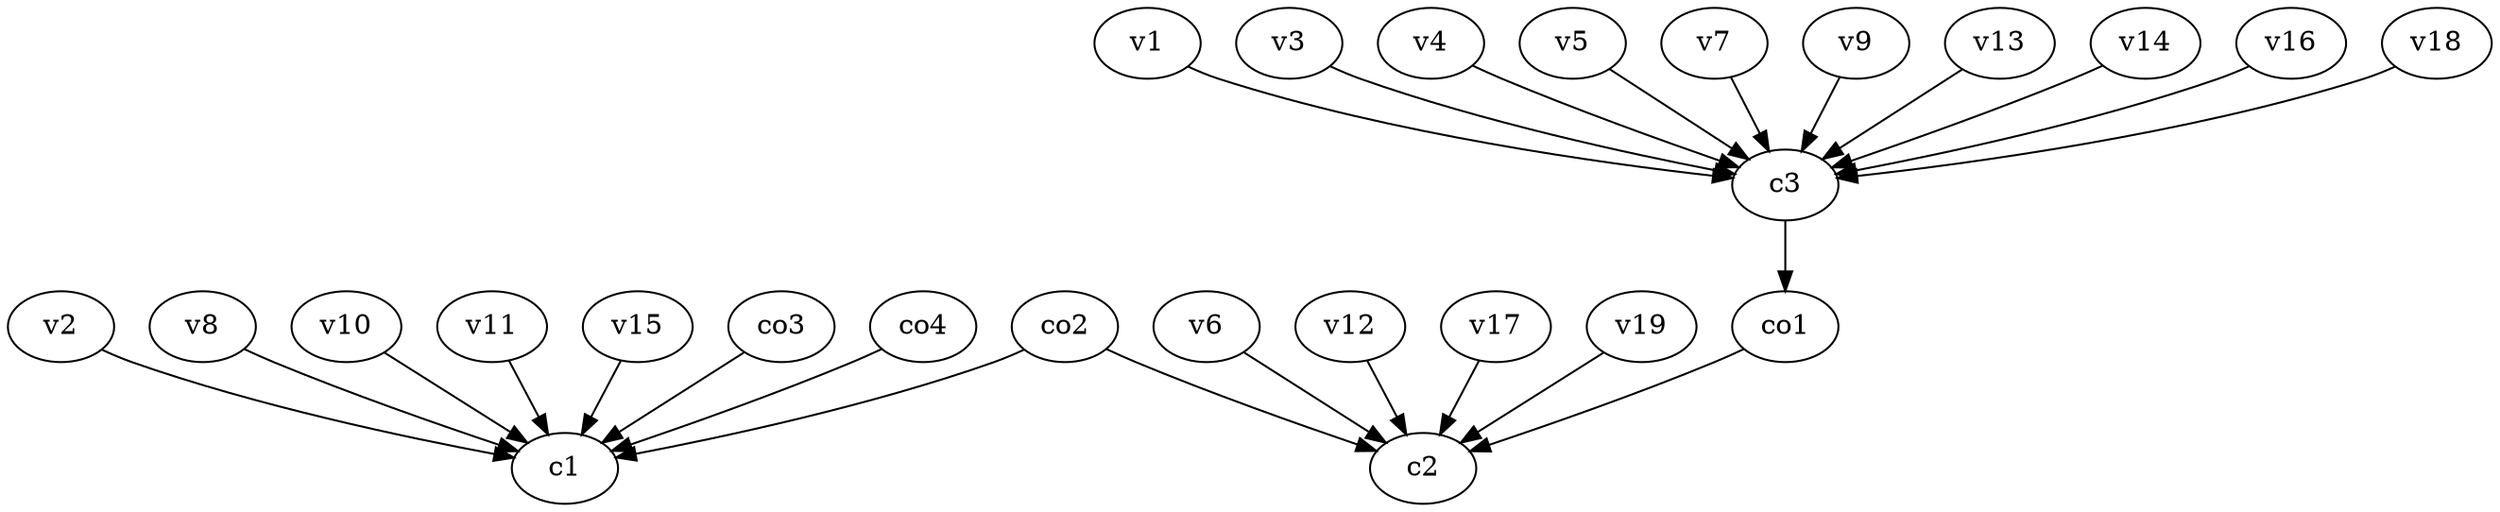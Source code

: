 strict digraph  {
c1;
c2;
c3;
v1;
v2;
v3;
v4;
v5;
v6;
v7;
v8;
v9;
v10;
v11;
v12;
v13;
v14;
v15;
v16;
v17;
v18;
v19;
co1;
co2;
co3;
co4;
c3 -> co1  [weight=1];
v1 -> c3  [weight=1];
v2 -> c1  [weight=1];
v3 -> c3  [weight=1];
v4 -> c3  [weight=1];
v5 -> c3  [weight=1];
v6 -> c2  [weight=1];
v7 -> c3  [weight=1];
v8 -> c1  [weight=1];
v9 -> c3  [weight=1];
v10 -> c1  [weight=1];
v11 -> c1  [weight=1];
v12 -> c2  [weight=1];
v13 -> c3  [weight=1];
v14 -> c3  [weight=1];
v15 -> c1  [weight=1];
v16 -> c3  [weight=1];
v17 -> c2  [weight=1];
v18 -> c3  [weight=1];
v19 -> c2  [weight=1];
co1 -> c2  [weight=1];
co2 -> c2  [weight=1];
co2 -> c1  [weight=1];
co3 -> c1  [weight=1];
co4 -> c1  [weight=1];
}
